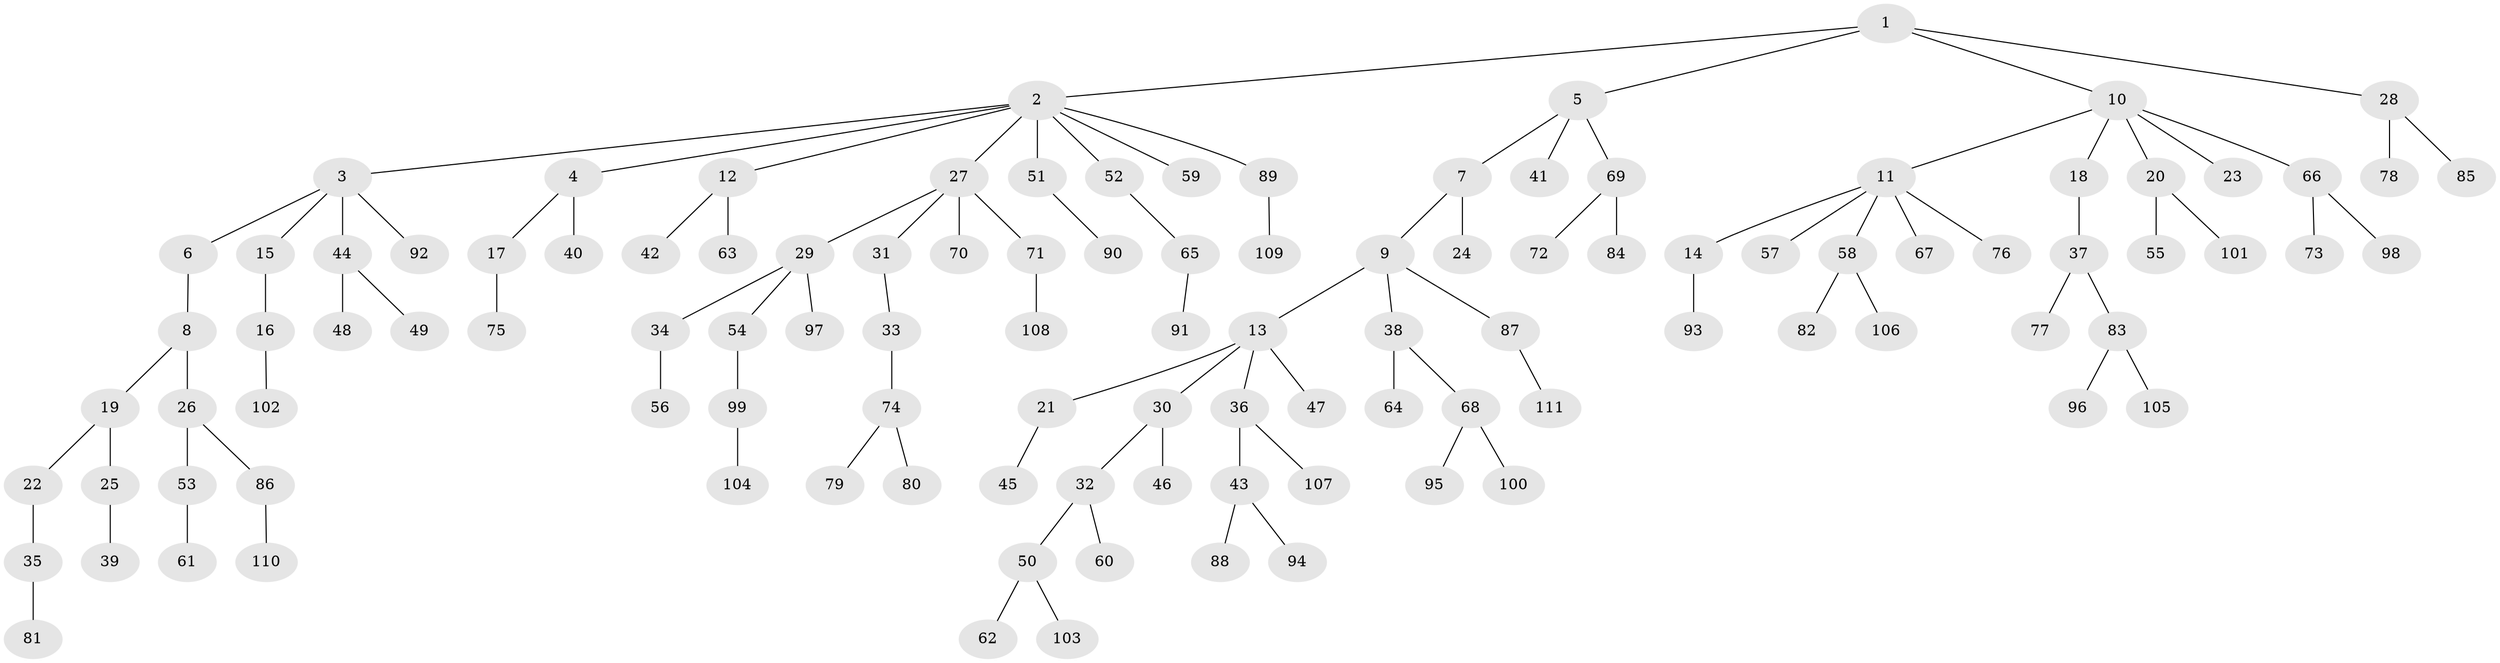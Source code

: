// Generated by graph-tools (version 1.1) at 2025/11/02/27/25 16:11:25]
// undirected, 111 vertices, 110 edges
graph export_dot {
graph [start="1"]
  node [color=gray90,style=filled];
  1;
  2;
  3;
  4;
  5;
  6;
  7;
  8;
  9;
  10;
  11;
  12;
  13;
  14;
  15;
  16;
  17;
  18;
  19;
  20;
  21;
  22;
  23;
  24;
  25;
  26;
  27;
  28;
  29;
  30;
  31;
  32;
  33;
  34;
  35;
  36;
  37;
  38;
  39;
  40;
  41;
  42;
  43;
  44;
  45;
  46;
  47;
  48;
  49;
  50;
  51;
  52;
  53;
  54;
  55;
  56;
  57;
  58;
  59;
  60;
  61;
  62;
  63;
  64;
  65;
  66;
  67;
  68;
  69;
  70;
  71;
  72;
  73;
  74;
  75;
  76;
  77;
  78;
  79;
  80;
  81;
  82;
  83;
  84;
  85;
  86;
  87;
  88;
  89;
  90;
  91;
  92;
  93;
  94;
  95;
  96;
  97;
  98;
  99;
  100;
  101;
  102;
  103;
  104;
  105;
  106;
  107;
  108;
  109;
  110;
  111;
  1 -- 2;
  1 -- 5;
  1 -- 10;
  1 -- 28;
  2 -- 3;
  2 -- 4;
  2 -- 12;
  2 -- 27;
  2 -- 51;
  2 -- 52;
  2 -- 59;
  2 -- 89;
  3 -- 6;
  3 -- 15;
  3 -- 44;
  3 -- 92;
  4 -- 17;
  4 -- 40;
  5 -- 7;
  5 -- 41;
  5 -- 69;
  6 -- 8;
  7 -- 9;
  7 -- 24;
  8 -- 19;
  8 -- 26;
  9 -- 13;
  9 -- 38;
  9 -- 87;
  10 -- 11;
  10 -- 18;
  10 -- 20;
  10 -- 23;
  10 -- 66;
  11 -- 14;
  11 -- 57;
  11 -- 58;
  11 -- 67;
  11 -- 76;
  12 -- 42;
  12 -- 63;
  13 -- 21;
  13 -- 30;
  13 -- 36;
  13 -- 47;
  14 -- 93;
  15 -- 16;
  16 -- 102;
  17 -- 75;
  18 -- 37;
  19 -- 22;
  19 -- 25;
  20 -- 55;
  20 -- 101;
  21 -- 45;
  22 -- 35;
  25 -- 39;
  26 -- 53;
  26 -- 86;
  27 -- 29;
  27 -- 31;
  27 -- 70;
  27 -- 71;
  28 -- 78;
  28 -- 85;
  29 -- 34;
  29 -- 54;
  29 -- 97;
  30 -- 32;
  30 -- 46;
  31 -- 33;
  32 -- 50;
  32 -- 60;
  33 -- 74;
  34 -- 56;
  35 -- 81;
  36 -- 43;
  36 -- 107;
  37 -- 77;
  37 -- 83;
  38 -- 64;
  38 -- 68;
  43 -- 88;
  43 -- 94;
  44 -- 48;
  44 -- 49;
  50 -- 62;
  50 -- 103;
  51 -- 90;
  52 -- 65;
  53 -- 61;
  54 -- 99;
  58 -- 82;
  58 -- 106;
  65 -- 91;
  66 -- 73;
  66 -- 98;
  68 -- 95;
  68 -- 100;
  69 -- 72;
  69 -- 84;
  71 -- 108;
  74 -- 79;
  74 -- 80;
  83 -- 96;
  83 -- 105;
  86 -- 110;
  87 -- 111;
  89 -- 109;
  99 -- 104;
}
